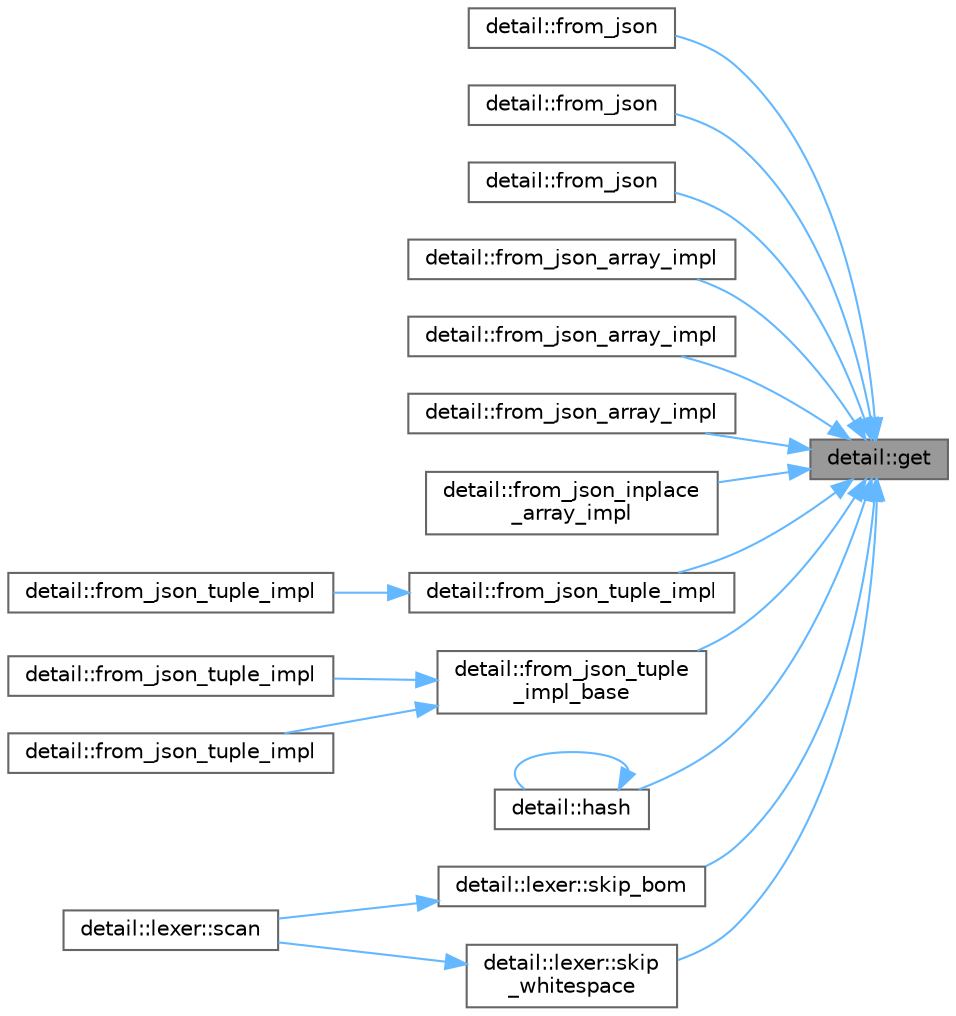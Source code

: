 digraph "detail::get"
{
 // LATEX_PDF_SIZE
  bgcolor="transparent";
  edge [fontname=Helvetica,fontsize=10,labelfontname=Helvetica,labelfontsize=10];
  node [fontname=Helvetica,fontsize=10,shape=box,height=0.2,width=0.4];
  rankdir="RL";
  Node1 [id="Node000001",label="detail::get",height=0.2,width=0.4,color="gray40", fillcolor="grey60", style="filled", fontcolor="black",tooltip=" "];
  Node1 -> Node2 [id="edge1_Node000001_Node000002",dir="back",color="steelblue1",style="solid",tooltip=" "];
  Node2 [id="Node000002",label="detail::from_json",height=0.2,width=0.4,color="grey40", fillcolor="white", style="filled",URL="$namespacedetail.html#aa1a92ab7f5de728919535b5714a4eda6",tooltip=" "];
  Node1 -> Node3 [id="edge2_Node000001_Node000003",dir="back",color="steelblue1",style="solid",tooltip=" "];
  Node3 [id="Node000003",label="detail::from_json",height=0.2,width=0.4,color="grey40", fillcolor="white", style="filled",URL="$namespacedetail.html#a6b60b3f3a22e35323af3ecbb1d7e2464",tooltip=" "];
  Node1 -> Node4 [id="edge3_Node000001_Node000004",dir="back",color="steelblue1",style="solid",tooltip=" "];
  Node4 [id="Node000004",label="detail::from_json",height=0.2,width=0.4,color="grey40", fillcolor="white", style="filled",URL="$namespacedetail.html#a4bb5bc21b8c5883207595a235a21946d",tooltip=" "];
  Node1 -> Node5 [id="edge4_Node000001_Node000005",dir="back",color="steelblue1",style="solid",tooltip=" "];
  Node5 [id="Node000005",label="detail::from_json_array_impl",height=0.2,width=0.4,color="grey40", fillcolor="white", style="filled",URL="$namespacedetail.html#ae352d45d92aee512f9e16a808da911f8",tooltip=" "];
  Node1 -> Node6 [id="edge5_Node000001_Node000006",dir="back",color="steelblue1",style="solid",tooltip=" "];
  Node6 [id="Node000006",label="detail::from_json_array_impl",height=0.2,width=0.4,color="grey40", fillcolor="white", style="filled",URL="$namespacedetail.html#ab722e171d99403f14337366b5e0d3620",tooltip=" "];
  Node1 -> Node7 [id="edge6_Node000001_Node000007",dir="back",color="steelblue1",style="solid",tooltip=" "];
  Node7 [id="Node000007",label="detail::from_json_array_impl",height=0.2,width=0.4,color="grey40", fillcolor="white", style="filled",URL="$namespacedetail.html#ade9eb9a3516110d8886a4f3dcbe35006",tooltip=" "];
  Node1 -> Node8 [id="edge7_Node000001_Node000008",dir="back",color="steelblue1",style="solid",tooltip=" "];
  Node8 [id="Node000008",label="detail::from_json_inplace\l_array_impl",height=0.2,width=0.4,color="grey40", fillcolor="white", style="filled",URL="$namespacedetail.html#a9692f52f83320f035160fcbc1137cf5d",tooltip=" "];
  Node1 -> Node9 [id="edge8_Node000001_Node000009",dir="back",color="steelblue1",style="solid",tooltip=" "];
  Node9 [id="Node000009",label="detail::from_json_tuple_impl",height=0.2,width=0.4,color="grey40", fillcolor="white", style="filled",URL="$namespacedetail.html#a4d7ca96cdafaf1ceb4293f1b820c8fe0",tooltip=" "];
  Node9 -> Node10 [id="edge9_Node000009_Node000010",dir="back",color="steelblue1",style="solid",tooltip=" "];
  Node10 [id="Node000010",label="detail::from_json_tuple_impl",height=0.2,width=0.4,color="grey40", fillcolor="white", style="filled",URL="$namespacedetail.html#ac4311ef7d1e7089ef3404d6f50964cdd",tooltip=" "];
  Node1 -> Node11 [id="edge10_Node000001_Node000011",dir="back",color="steelblue1",style="solid",tooltip=" "];
  Node11 [id="Node000011",label="detail::from_json_tuple\l_impl_base",height=0.2,width=0.4,color="grey40", fillcolor="white", style="filled",URL="$namespacedetail.html#adbf505efec69433a3894afeeed33aa81",tooltip=" "];
  Node11 -> Node12 [id="edge11_Node000011_Node000012",dir="back",color="steelblue1",style="solid",tooltip=" "];
  Node12 [id="Node000012",label="detail::from_json_tuple_impl",height=0.2,width=0.4,color="grey40", fillcolor="white", style="filled",URL="$namespacedetail.html#a46a1b9ef058e1117c154d751abf93400",tooltip=" "];
  Node11 -> Node13 [id="edge12_Node000011_Node000013",dir="back",color="steelblue1",style="solid",tooltip=" "];
  Node13 [id="Node000013",label="detail::from_json_tuple_impl",height=0.2,width=0.4,color="grey40", fillcolor="white", style="filled",URL="$namespacedetail.html#a77cca410ac9e251e0ff2847df09e03d9",tooltip=" "];
  Node1 -> Node14 [id="edge13_Node000001_Node000014",dir="back",color="steelblue1",style="solid",tooltip=" "];
  Node14 [id="Node000014",label="detail::hash",height=0.2,width=0.4,color="grey40", fillcolor="white", style="filled",URL="$namespacedetail.html#a9dd43d16a6a490b032ceaca358755a29",tooltip="hash a JSON value"];
  Node14 -> Node14 [id="edge14_Node000014_Node000014",dir="back",color="steelblue1",style="solid",tooltip=" "];
  Node1 -> Node15 [id="edge15_Node000001_Node000015",dir="back",color="steelblue1",style="solid",tooltip=" "];
  Node15 [id="Node000015",label="detail::lexer::skip_bom",height=0.2,width=0.4,color="grey40", fillcolor="white", style="filled",URL="$classdetail_1_1lexer.html#a04ae0c7807a761f4162ff42290be5490",tooltip="skip the UTF-8 byte order mark"];
  Node15 -> Node16 [id="edge16_Node000015_Node000016",dir="back",color="steelblue1",style="solid",tooltip=" "];
  Node16 [id="Node000016",label="detail::lexer::scan",height=0.2,width=0.4,color="grey40", fillcolor="white", style="filled",URL="$classdetail_1_1lexer.html#a6497d12a0c35b355b3e22da69d6819f9",tooltip=" "];
  Node1 -> Node17 [id="edge17_Node000001_Node000017",dir="back",color="steelblue1",style="solid",tooltip=" "];
  Node17 [id="Node000017",label="detail::lexer::skip\l_whitespace",height=0.2,width=0.4,color="grey40", fillcolor="white", style="filled",URL="$classdetail_1_1lexer.html#a230468eb9130a7173e0636fc1fc5606b",tooltip=" "];
  Node17 -> Node16 [id="edge18_Node000017_Node000016",dir="back",color="steelblue1",style="solid",tooltip=" "];
}
